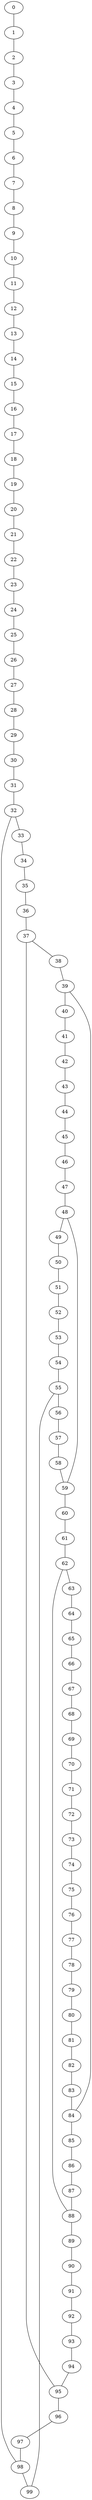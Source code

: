 graph G {
  "0";
  "1";
  "2";
  "3";
  "4";
  "5";
  "6";
  "7";
  "8";
  "9";
  "10";
  "11";
  "12";
  "13";
  "14";
  "15";
  "16";
  "17";
  "18";
  "19";
  "20";
  "21";
  "22";
  "23";
  "24";
  "25";
  "26";
  "27";
  "28";
  "29";
  "30";
  "31";
  "32";
  "33";
  "34";
  "35";
  "36";
  "37";
  "38";
  "39";
  "40";
  "41";
  "42";
  "43";
  "44";
  "45";
  "46";
  "47";
  "48";
  "49";
  "50";
  "51";
  "52";
  "53";
  "54";
  "55";
  "56";
  "57";
  "58";
  "59";
  "60";
  "61";
  "62";
  "63";
  "64";
  "65";
  "66";
  "67";
  "68";
  "69";
  "70";
  "71";
  "72";
  "73";
  "74";
  "75";
  "76";
  "77";
  "78";
  "79";
  "80";
  "81";
  "82";
  "83";
  "84";
  "85";
  "86";
  "87";
  "88";
  "89";
  "90";
  "91";
  "92";
  "93";
  "94";
  "95";
  "96";
  "97";
  "98";
  "99";
    "72" -- "73";
    "67" -- "68";
    "44" -- "45";
    "8" -- "9";
    "40" -- "41";
    "41" -- "42";
    "96" -- "97";
    "18" -- "19";
    "73" -- "74";
    "14" -- "15";
    "9" -- "10";
    "74" -- "75";
    "15" -- "16";
    "47" -- "48";
    "42" -- "43";
    "38" -- "39";
    "48" -- "49";
    "80" -- "81";
    "75" -- "76";
    "85" -- "86";
    "71" -- "72";
    "16" -- "17";
    "81" -- "82";
    "12" -- "13";
    "22" -- "23";
    "77" -- "78";
    "49" -- "50";
    "13" -- "14";
    "45" -- "46";
    "55" -- "56";
    "50" -- "51";
    "82" -- "83";
    "51" -- "52";
    "46" -- "47";
    "23" -- "24";
    "78" -- "79";
    "83" -- "84";
    "19" -- "20";
    "24" -- "25";
    "79" -- "80";
    "56" -- "57";
    "20" -- "21";
    "52" -- "53";
    "57" -- "58";
    "89" -- "90";
    "53" -- "54";
    "30" -- "31";
    "25" -- "26";
    "90" -- "91";
    "32" -- "98";
    "26" -- "27";
    "21" -- "22";
    "31" -- "32";
    "86" -- "87";
    "17" -- "18";
    "99" -- "55";
    "27" -- "28";
    "54" -- "55";
    "64" -- "65";
    "84" -- "39";
    "5" -- "6";
    "60" -- "61";
    "87" -- "88";
    "97" -- "98";
    "1" -- "2";
    "28" -- "29";
    "93" -- "94";
    "88" -- "89";
    "29" -- "30";
    "84" -- "85";
    "61" -- "62";
    "2" -- "3";
    "62" -- "63";
    "94" -- "95";
    "3" -- "4";
    "58" -- "59";
    "35" -- "36";
    "95" -- "96";
    "36" -- "37";
    "91" -- "92";
    "68" -- "69";
    "63" -- "64";
    "32" -- "33";
    "4" -- "5";
    "59" -- "60";
    "69" -- "70";
    "0" -- "1";
    "10" -- "11";
    "65" -- "66";
    "48" -- "59";
    "37" -- "38";
    "92" -- "93";
    "6" -- "7";
    "33" -- "34";
    "43" -- "44";
    "98" -- "99";
    "70" -- "71";
    "62" -- "88";
    "39" -- "40";
    "34" -- "35";
    "11" -- "12";
    "66" -- "67";
    "76" -- "77";
    "95" -- "37";
    "7" -- "8";
}
